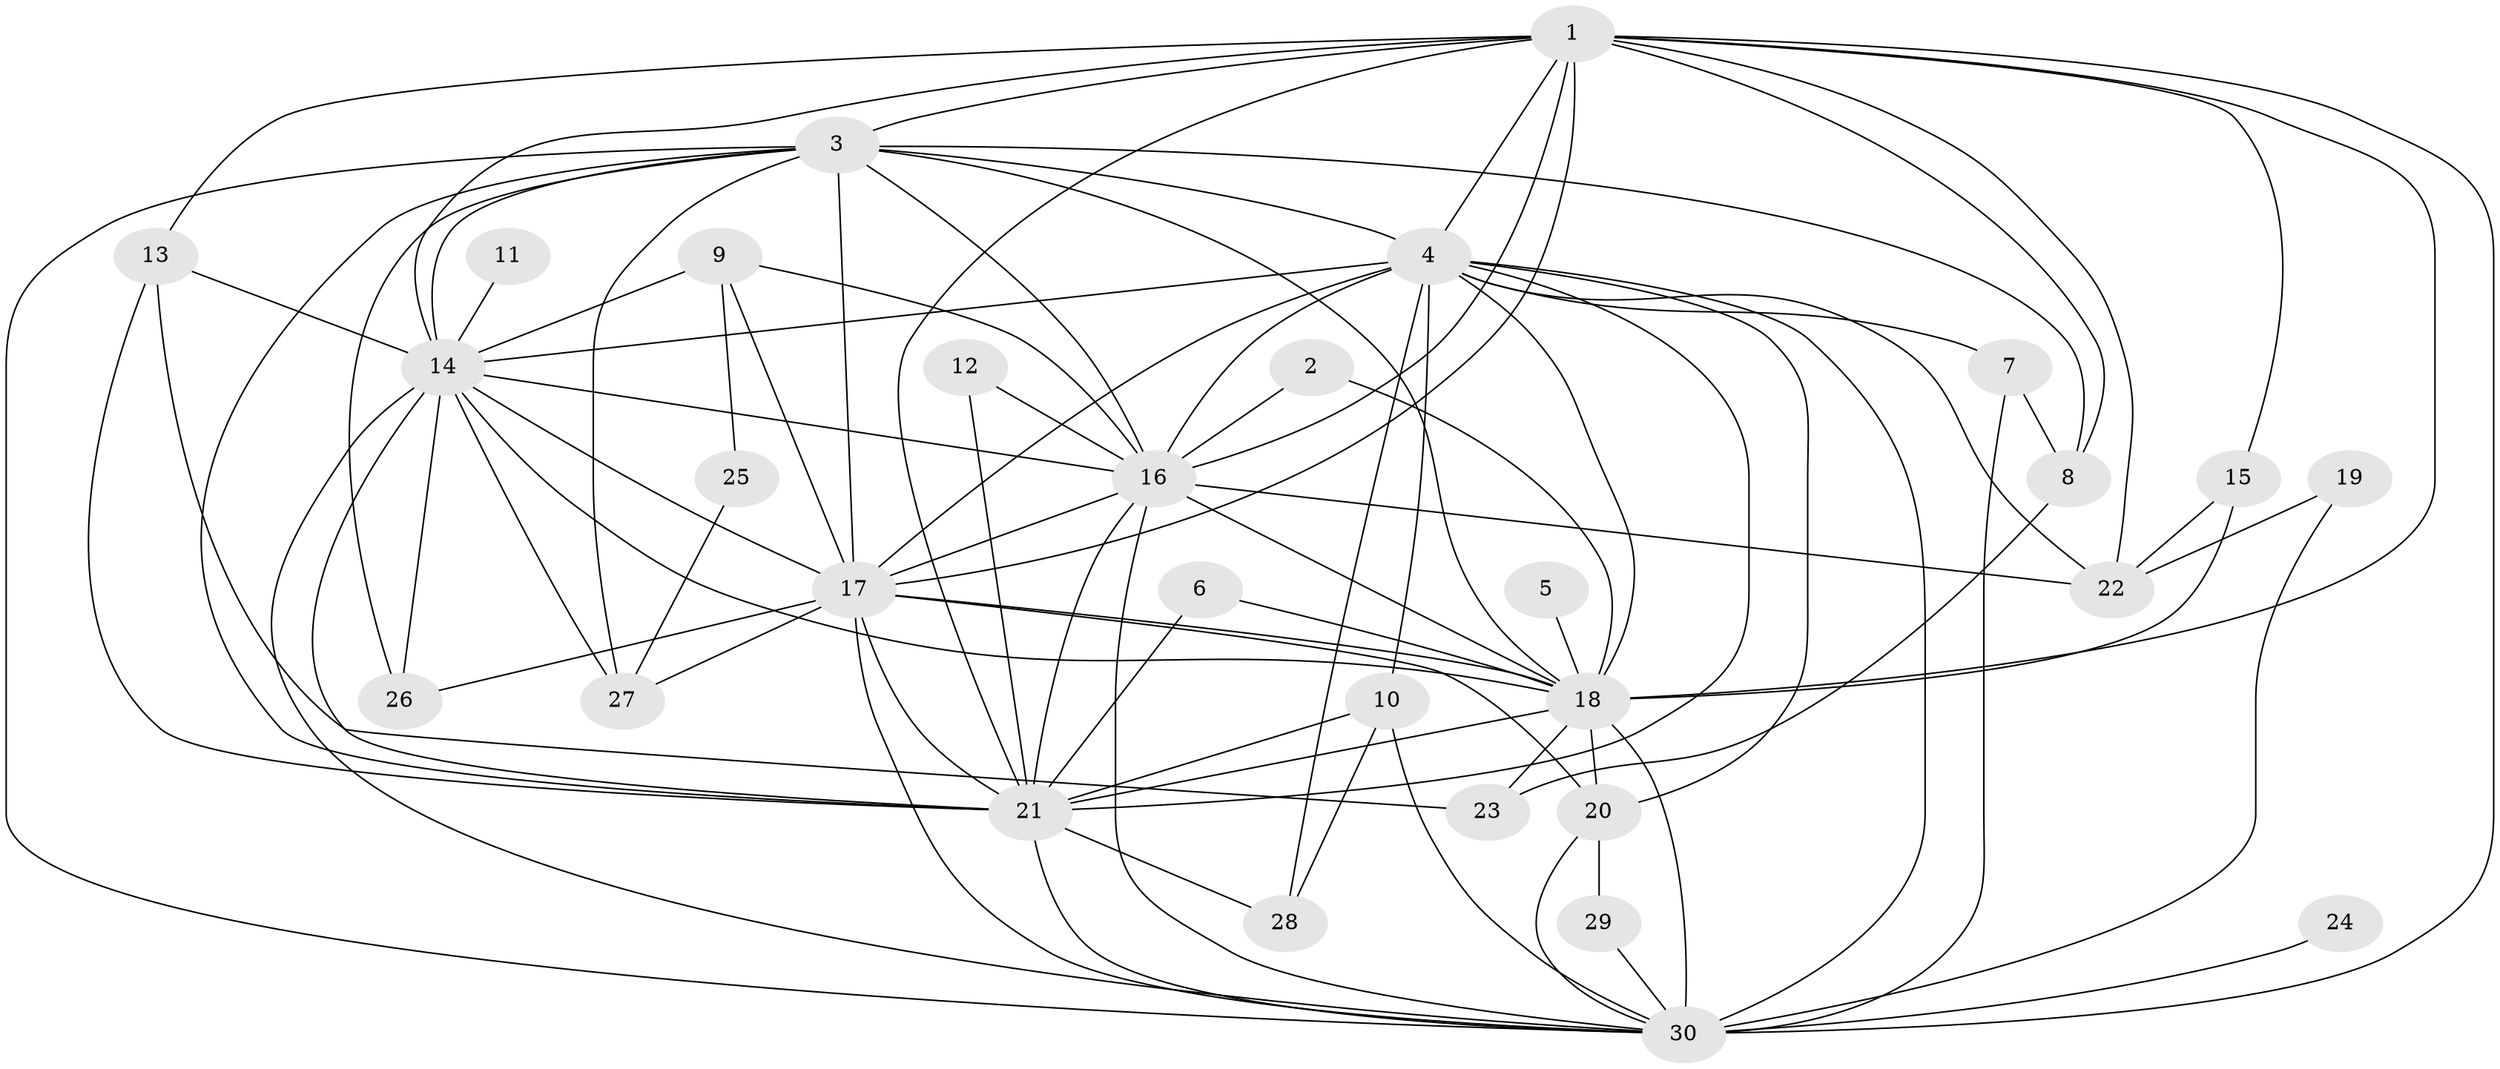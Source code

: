 // original degree distribution, {23: 0.01694915254237288, 18: 0.03389830508474576, 19: 0.01694915254237288, 13: 0.01694915254237288, 14: 0.01694915254237288, 16: 0.01694915254237288, 15: 0.03389830508474576, 12: 0.01694915254237288, 5: 0.03389830508474576, 2: 0.576271186440678, 3: 0.11864406779661017, 4: 0.1016949152542373}
// Generated by graph-tools (version 1.1) at 2025/01/03/09/25 03:01:34]
// undirected, 30 vertices, 87 edges
graph export_dot {
graph [start="1"]
  node [color=gray90,style=filled];
  1;
  2;
  3;
  4;
  5;
  6;
  7;
  8;
  9;
  10;
  11;
  12;
  13;
  14;
  15;
  16;
  17;
  18;
  19;
  20;
  21;
  22;
  23;
  24;
  25;
  26;
  27;
  28;
  29;
  30;
  1 -- 3 [weight=2.0];
  1 -- 4 [weight=2.0];
  1 -- 8 [weight=1.0];
  1 -- 13 [weight=1.0];
  1 -- 14 [weight=3.0];
  1 -- 15 [weight=1.0];
  1 -- 16 [weight=2.0];
  1 -- 17 [weight=2.0];
  1 -- 18 [weight=4.0];
  1 -- 21 [weight=2.0];
  1 -- 22 [weight=1.0];
  1 -- 30 [weight=2.0];
  2 -- 16 [weight=1.0];
  2 -- 18 [weight=1.0];
  3 -- 4 [weight=2.0];
  3 -- 8 [weight=1.0];
  3 -- 14 [weight=1.0];
  3 -- 16 [weight=1.0];
  3 -- 17 [weight=1.0];
  3 -- 18 [weight=1.0];
  3 -- 21 [weight=1.0];
  3 -- 26 [weight=2.0];
  3 -- 27 [weight=1.0];
  3 -- 30 [weight=1.0];
  4 -- 7 [weight=1.0];
  4 -- 10 [weight=1.0];
  4 -- 14 [weight=2.0];
  4 -- 16 [weight=1.0];
  4 -- 17 [weight=2.0];
  4 -- 18 [weight=1.0];
  4 -- 20 [weight=1.0];
  4 -- 21 [weight=1.0];
  4 -- 22 [weight=1.0];
  4 -- 28 [weight=1.0];
  4 -- 30 [weight=1.0];
  5 -- 18 [weight=1.0];
  6 -- 18 [weight=1.0];
  6 -- 21 [weight=1.0];
  7 -- 8 [weight=1.0];
  7 -- 30 [weight=2.0];
  8 -- 23 [weight=1.0];
  9 -- 14 [weight=1.0];
  9 -- 16 [weight=1.0];
  9 -- 17 [weight=1.0];
  9 -- 25 [weight=1.0];
  10 -- 21 [weight=1.0];
  10 -- 28 [weight=1.0];
  10 -- 30 [weight=1.0];
  11 -- 14 [weight=1.0];
  12 -- 16 [weight=1.0];
  12 -- 21 [weight=1.0];
  13 -- 14 [weight=1.0];
  13 -- 21 [weight=1.0];
  13 -- 23 [weight=1.0];
  14 -- 16 [weight=1.0];
  14 -- 17 [weight=1.0];
  14 -- 18 [weight=1.0];
  14 -- 21 [weight=2.0];
  14 -- 26 [weight=1.0];
  14 -- 27 [weight=1.0];
  14 -- 30 [weight=1.0];
  15 -- 18 [weight=1.0];
  15 -- 22 [weight=1.0];
  16 -- 17 [weight=1.0];
  16 -- 18 [weight=1.0];
  16 -- 21 [weight=2.0];
  16 -- 22 [weight=1.0];
  16 -- 30 [weight=1.0];
  17 -- 18 [weight=2.0];
  17 -- 20 [weight=1.0];
  17 -- 21 [weight=1.0];
  17 -- 26 [weight=1.0];
  17 -- 27 [weight=1.0];
  17 -- 30 [weight=1.0];
  18 -- 20 [weight=1.0];
  18 -- 21 [weight=3.0];
  18 -- 23 [weight=1.0];
  18 -- 30 [weight=3.0];
  19 -- 22 [weight=1.0];
  19 -- 30 [weight=1.0];
  20 -- 29 [weight=1.0];
  20 -- 30 [weight=1.0];
  21 -- 28 [weight=1.0];
  21 -- 30 [weight=1.0];
  24 -- 30 [weight=1.0];
  25 -- 27 [weight=1.0];
  29 -- 30 [weight=1.0];
}
